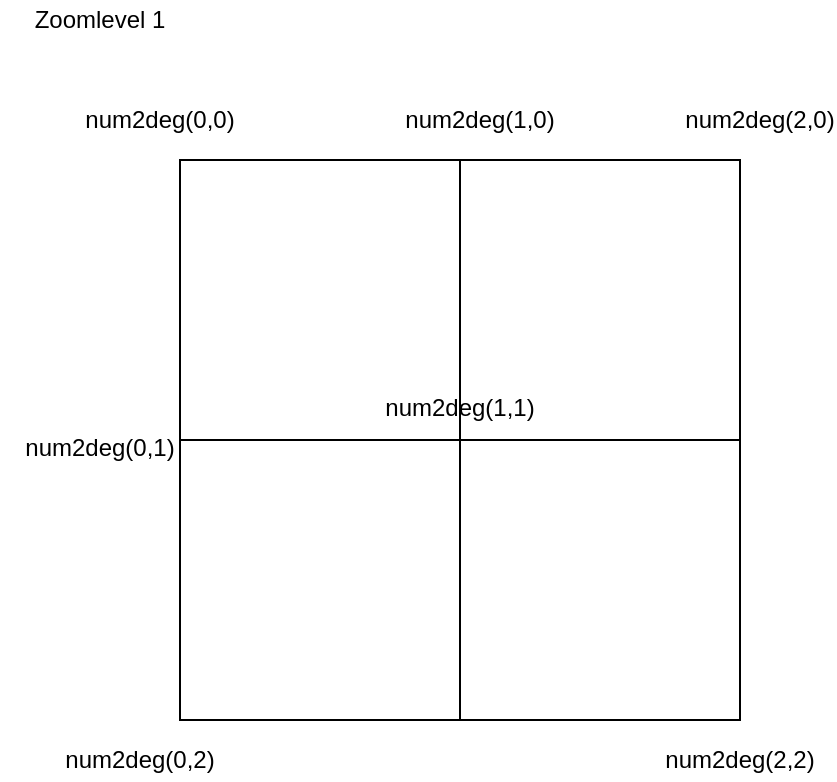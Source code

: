 <mxfile version="14.1.8" type="device"><diagram id="qUw_2eI1Ip8_l1EevFHd" name="Seite-1"><mxGraphModel dx="1106" dy="802" grid="1" gridSize="10" guides="1" tooltips="1" connect="1" arrows="1" fold="1" page="1" pageScale="1" pageWidth="1169" pageHeight="827" math="0" shadow="0"><root><mxCell id="0"/><mxCell id="1" parent="0"/><mxCell id="SmN_D_eAkpe2VUXZbAOH-1" value="" style="whiteSpace=wrap;html=1;aspect=fixed;" vertex="1" parent="1"><mxGeometry x="350" y="270" width="140" height="140" as="geometry"/></mxCell><mxCell id="SmN_D_eAkpe2VUXZbAOH-2" value="" style="whiteSpace=wrap;html=1;aspect=fixed;" vertex="1" parent="1"><mxGeometry x="490" y="270" width="140" height="140" as="geometry"/></mxCell><mxCell id="SmN_D_eAkpe2VUXZbAOH-3" value="" style="whiteSpace=wrap;html=1;aspect=fixed;" vertex="1" parent="1"><mxGeometry x="350" y="410" width="140" height="140" as="geometry"/></mxCell><mxCell id="SmN_D_eAkpe2VUXZbAOH-4" value="" style="whiteSpace=wrap;html=1;aspect=fixed;" vertex="1" parent="1"><mxGeometry x="490" y="410" width="140" height="140" as="geometry"/></mxCell><mxCell id="SmN_D_eAkpe2VUXZbAOH-5" value="num2deg(0,0)" style="text;html=1;strokeColor=none;fillColor=none;align=center;verticalAlign=middle;whiteSpace=wrap;rounded=0;" vertex="1" parent="1"><mxGeometry x="320" y="240" width="40" height="20" as="geometry"/></mxCell><mxCell id="SmN_D_eAkpe2VUXZbAOH-6" value="num2deg(1,0)" style="text;html=1;strokeColor=none;fillColor=none;align=center;verticalAlign=middle;whiteSpace=wrap;rounded=0;" vertex="1" parent="1"><mxGeometry x="480" y="240" width="40" height="20" as="geometry"/></mxCell><mxCell id="SmN_D_eAkpe2VUXZbAOH-8" value="num2deg(2,0)" style="text;html=1;strokeColor=none;fillColor=none;align=center;verticalAlign=middle;whiteSpace=wrap;rounded=0;" vertex="1" parent="1"><mxGeometry x="620" y="240" width="40" height="20" as="geometry"/></mxCell><mxCell id="SmN_D_eAkpe2VUXZbAOH-9" value="num2deg(0,1)" style="text;html=1;strokeColor=none;fillColor=none;align=center;verticalAlign=middle;whiteSpace=wrap;rounded=0;" vertex="1" parent="1"><mxGeometry x="290" y="404" width="40" height="20" as="geometry"/></mxCell><mxCell id="SmN_D_eAkpe2VUXZbAOH-11" value="num2deg(0,2)" style="text;html=1;strokeColor=none;fillColor=none;align=center;verticalAlign=middle;whiteSpace=wrap;rounded=0;" vertex="1" parent="1"><mxGeometry x="310" y="560" width="40" height="20" as="geometry"/></mxCell><mxCell id="SmN_D_eAkpe2VUXZbAOH-12" value="num2deg(2,2)" style="text;html=1;strokeColor=none;fillColor=none;align=center;verticalAlign=middle;whiteSpace=wrap;rounded=0;" vertex="1" parent="1"><mxGeometry x="610" y="560" width="40" height="20" as="geometry"/></mxCell><mxCell id="SmN_D_eAkpe2VUXZbAOH-13" value="num2deg(1,1)" style="text;html=1;strokeColor=none;fillColor=none;align=center;verticalAlign=middle;whiteSpace=wrap;rounded=0;" vertex="1" parent="1"><mxGeometry x="470" y="384" width="40" height="20" as="geometry"/></mxCell><mxCell id="SmN_D_eAkpe2VUXZbAOH-14" value="Zoomlevel 1" style="text;html=1;strokeColor=none;fillColor=none;align=center;verticalAlign=middle;whiteSpace=wrap;rounded=0;" vertex="1" parent="1"><mxGeometry x="260" y="190" width="100" height="20" as="geometry"/></mxCell></root></mxGraphModel></diagram></mxfile>